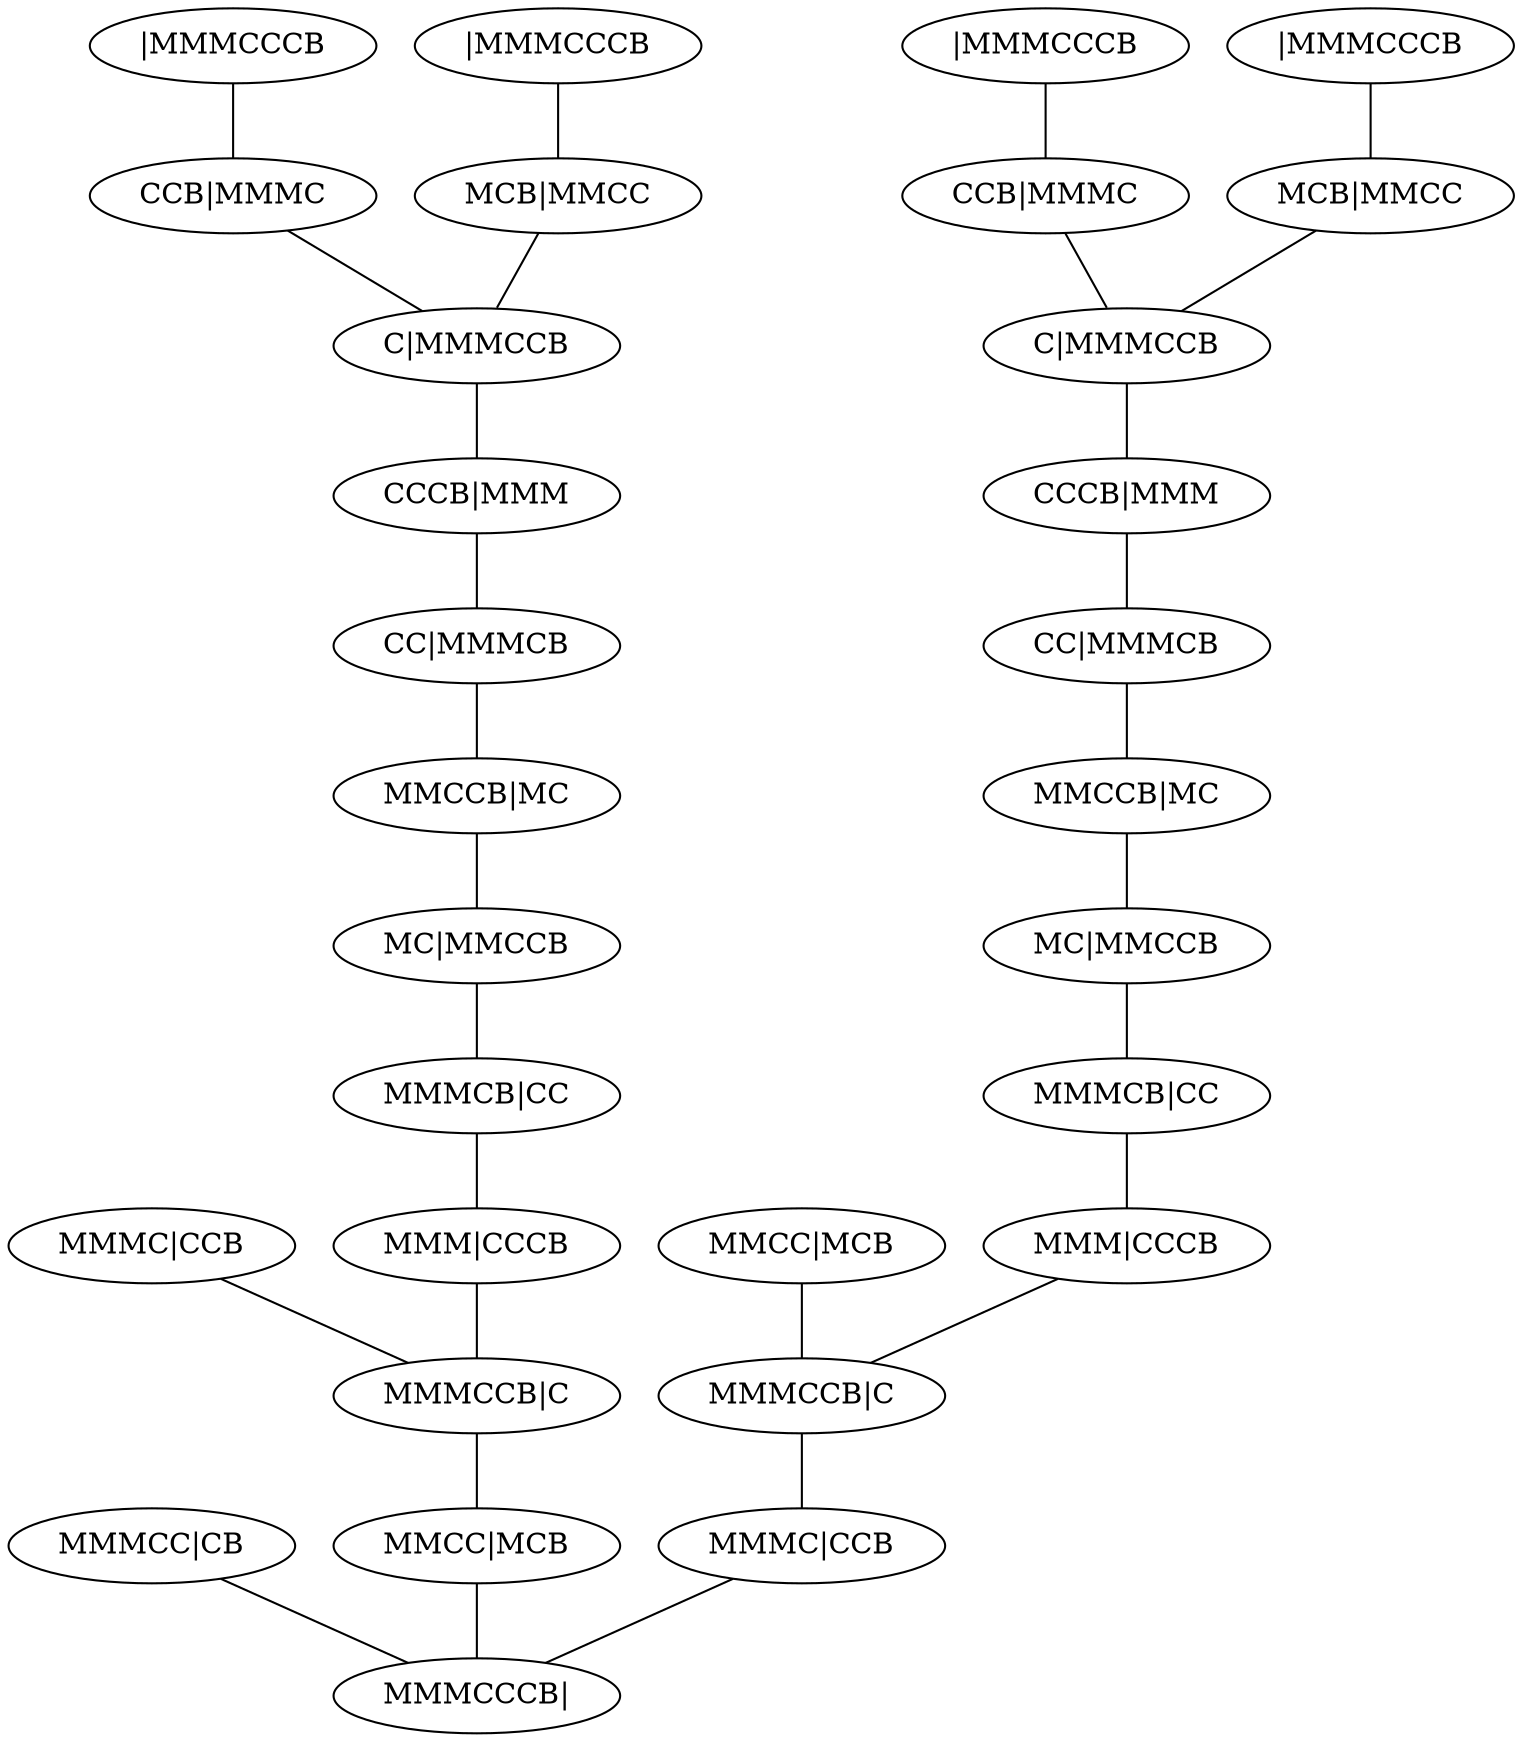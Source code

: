 strict graph  {
	node [label="\N"];
	140727769372944	 [label="MMMCCCB|"];
	14885136	 [label="MMMCC|CB"];
	14885136 -- 140727769372944;
	14885264	 [label="MMCC|MCB"];
	14885264 -- 140727769372944;
	14885200	 [label="MMMCCB|C"];
	14885200 -- 14885264;
	14885392	 [label="MMMC|CCB"];
	14885392 -- 14885200;
	14885584	 [label="MMM|CCCB"];
	14885584 -- 14885200;
	14885776	 [label="MMMCB|CC"];
	14885776 -- 14885584;
	14885904	 [label="MC|MMCCB"];
	14885904 -- 14885776;
	14886032	 [label="MMCCB|MC"];
	14886032 -- 14885904;
	14886160	 [label="CC|MMMCB"];
	14886160 -- 14886032;
	14886288	 [label="CCCB|MMM"];
	14886288 -- 14886160;
	14886352	 [label="C|MMMCCB"];
	14886352 -- 14886288;
	14886480	 [label="CCB|MMMC"];
	14886480 -- 14886352;
	14886800	 [label="|MMMCCCB"];
	14886800 -- 14886480;
	14886544	 [label="MCB|MMCC"];
	14886544 -- 14886352;
	14886736	 [label="|MMMCCCB"];
	14886736 -- 14886544;
	14885328	 [label="MMMC|CCB"];
	14885328 -- 140727769372944;
	14885456	 [label="MMMCCB|C"];
	14885456 -- 14885328;
	14885648	 [label="MMCC|MCB"];
	14885648 -- 14885456;
	14885520	 [label="MMM|CCCB"];
	14885520 -- 14885456;
	14885840	 [label="MMMCB|CC"];
	14885840 -- 14885520;
	14885712	 [label="MC|MMCCB"];
	14885712 -- 14885840;
	14885968	 [label="MMCCB|MC"];
	14885968 -- 14885712;
	14886096	 [label="CC|MMMCB"];
	14886096 -- 14885968;
	14886224	 [label="CCCB|MMM"];
	14886224 -- 14886096;
	14886416	 [label="C|MMMCCB"];
	14886416 -- 14886224;
	14886672	 [label="CCB|MMMC"];
	14886672 -- 14886416;
	14886864	 [label="|MMMCCCB"];
	14886864 -- 14886672;
	14886608	 [label="MCB|MMCC"];
	14886608 -- 14886416;
	14886928	 [label="|MMMCCCB"];
	14886928 -- 14886608;
}
